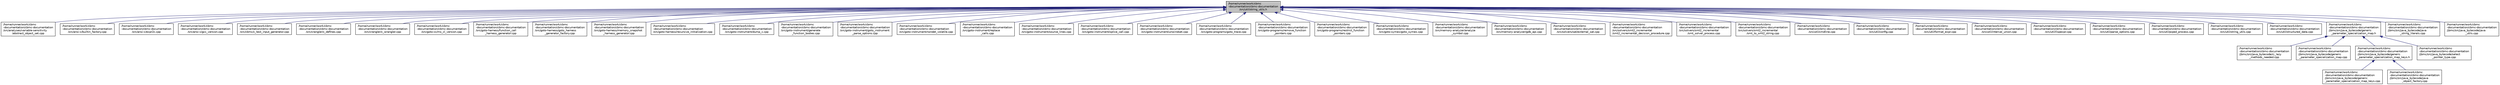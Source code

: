 digraph "/home/runner/work/cbmc-documentation/cbmc-documentation/src/util/string_utils.h"
{
 // LATEX_PDF_SIZE
  bgcolor="transparent";
  edge [fontname="Helvetica",fontsize="10",labelfontname="Helvetica",labelfontsize="10"];
  node [fontname="Helvetica",fontsize="10",shape=record];
  Node1 [label="/home/runner/work/cbmc\l-documentation/cbmc-documentation\l/src/util/string_utils.h",height=0.2,width=0.4,color="black", fillcolor="grey75", style="filled", fontcolor="black",tooltip=" "];
  Node1 -> Node2 [dir="back",color="midnightblue",fontsize="10",style="solid",fontname="Helvetica"];
  Node2 [label="/home/runner/work/cbmc\l-documentation/cbmc-documentation\l/src/analyses/variable-sensitivity\l/abstract_object_set.cpp",height=0.2,width=0.4,color="black",URL="$abstract__object__set_8cpp.html",tooltip=" "];
  Node1 -> Node3 [dir="back",color="midnightblue",fontsize="10",style="solid",fontname="Helvetica"];
  Node3 [label="/home/runner/work/cbmc\l-documentation/cbmc-documentation\l/src/ansi-c/builtin_factory.cpp",height=0.2,width=0.4,color="black",URL="$builtin__factory_8cpp.html",tooltip=" "];
  Node1 -> Node4 [dir="back",color="midnightblue",fontsize="10",style="solid",fontname="Helvetica"];
  Node4 [label="/home/runner/work/cbmc\l-documentation/cbmc-documentation\l/src/ansi-c/expr2c.cpp",height=0.2,width=0.4,color="black",URL="$expr2c_8cpp.html",tooltip=" "];
  Node1 -> Node5 [dir="back",color="midnightblue",fontsize="10",style="solid",fontname="Helvetica"];
  Node5 [label="/home/runner/work/cbmc\l-documentation/cbmc-documentation\l/src/ansi-c/gcc_version.cpp",height=0.2,width=0.4,color="black",URL="$gcc__version_8cpp.html",tooltip=" "];
  Node1 -> Node6 [dir="back",color="midnightblue",fontsize="10",style="solid",fontname="Helvetica"];
  Node6 [label="/home/runner/work/cbmc\l-documentation/cbmc-documentation\l/src/cbmc/c_test_input_generator.cpp",height=0.2,width=0.4,color="black",URL="$c__test__input__generator_8cpp.html",tooltip=" "];
  Node1 -> Node7 [dir="back",color="midnightblue",fontsize="10",style="solid",fontname="Helvetica"];
  Node7 [label="/home/runner/work/cbmc\l-documentation/cbmc-documentation\l/src/crangler/c_defines.cpp",height=0.2,width=0.4,color="black",URL="$c__defines_8cpp.html",tooltip=" "];
  Node1 -> Node8 [dir="back",color="midnightblue",fontsize="10",style="solid",fontname="Helvetica"];
  Node8 [label="/home/runner/work/cbmc\l-documentation/cbmc-documentation\l/src/crangler/c_wrangler.cpp",height=0.2,width=0.4,color="black",URL="$c__wrangler_8cpp.html",tooltip=" "];
  Node1 -> Node9 [dir="back",color="midnightblue",fontsize="10",style="solid",fontname="Helvetica"];
  Node9 [label="/home/runner/work/cbmc\l-documentation/cbmc-documentation\l/src/goto-cc/ms_cl_version.cpp",height=0.2,width=0.4,color="black",URL="$ms__cl__version_8cpp.html",tooltip=" "];
  Node1 -> Node10 [dir="back",color="midnightblue",fontsize="10",style="solid",fontname="Helvetica"];
  Node10 [label="/home/runner/work/cbmc\l-documentation/cbmc-documentation\l/src/goto-harness/function_call\l_harness_generator.cpp",height=0.2,width=0.4,color="black",URL="$function__call__harness__generator_8cpp.html",tooltip=" "];
  Node1 -> Node11 [dir="back",color="midnightblue",fontsize="10",style="solid",fontname="Helvetica"];
  Node11 [label="/home/runner/work/cbmc\l-documentation/cbmc-documentation\l/src/goto-harness/goto_harness\l_generator_factory.cpp",height=0.2,width=0.4,color="black",URL="$goto__harness__generator__factory_8cpp.html",tooltip=" "];
  Node1 -> Node12 [dir="back",color="midnightblue",fontsize="10",style="solid",fontname="Helvetica"];
  Node12 [label="/home/runner/work/cbmc\l-documentation/cbmc-documentation\l/src/goto-harness/memory_snapshot\l_harness_generator.cpp",height=0.2,width=0.4,color="black",URL="$memory__snapshot__harness__generator_8cpp.html",tooltip=" "];
  Node1 -> Node13 [dir="back",color="midnightblue",fontsize="10",style="solid",fontname="Helvetica"];
  Node13 [label="/home/runner/work/cbmc\l-documentation/cbmc-documentation\l/src/goto-harness/recursive_initialization.cpp",height=0.2,width=0.4,color="black",URL="$recursive__initialization_8cpp.html",tooltip=" "];
  Node1 -> Node14 [dir="back",color="midnightblue",fontsize="10",style="solid",fontname="Helvetica"];
  Node14 [label="/home/runner/work/cbmc\l-documentation/cbmc-documentation\l/src/goto-instrument/dump_c.cpp",height=0.2,width=0.4,color="black",URL="$dump__c_8cpp.html",tooltip=" "];
  Node1 -> Node15 [dir="back",color="midnightblue",fontsize="10",style="solid",fontname="Helvetica"];
  Node15 [label="/home/runner/work/cbmc\l-documentation/cbmc-documentation\l/src/goto-instrument/generate\l_function_bodies.cpp",height=0.2,width=0.4,color="black",URL="$generate__function__bodies_8cpp.html",tooltip=" "];
  Node1 -> Node16 [dir="back",color="midnightblue",fontsize="10",style="solid",fontname="Helvetica"];
  Node16 [label="/home/runner/work/cbmc\l-documentation/cbmc-documentation\l/src/goto-instrument/goto_instrument\l_parse_options.cpp",height=0.2,width=0.4,color="black",URL="$goto__instrument__parse__options_8cpp.html",tooltip=" "];
  Node1 -> Node17 [dir="back",color="midnightblue",fontsize="10",style="solid",fontname="Helvetica"];
  Node17 [label="/home/runner/work/cbmc\l-documentation/cbmc-documentation\l/src/goto-instrument/nondet_volatile.cpp",height=0.2,width=0.4,color="black",URL="$nondet__volatile_8cpp.html",tooltip=" "];
  Node1 -> Node18 [dir="back",color="midnightblue",fontsize="10",style="solid",fontname="Helvetica"];
  Node18 [label="/home/runner/work/cbmc\l-documentation/cbmc-documentation\l/src/goto-instrument/replace\l_calls.cpp",height=0.2,width=0.4,color="black",URL="$replace__calls_8cpp.html",tooltip=" "];
  Node1 -> Node19 [dir="back",color="midnightblue",fontsize="10",style="solid",fontname="Helvetica"];
  Node19 [label="/home/runner/work/cbmc\l-documentation/cbmc-documentation\l/src/goto-instrument/source_lines.cpp",height=0.2,width=0.4,color="black",URL="$source__lines_8cpp.html",tooltip=" "];
  Node1 -> Node20 [dir="back",color="midnightblue",fontsize="10",style="solid",fontname="Helvetica"];
  Node20 [label="/home/runner/work/cbmc\l-documentation/cbmc-documentation\l/src/goto-instrument/splice_call.cpp",height=0.2,width=0.4,color="black",URL="$splice__call_8cpp.html",tooltip=" "];
  Node1 -> Node21 [dir="back",color="midnightblue",fontsize="10",style="solid",fontname="Helvetica"];
  Node21 [label="/home/runner/work/cbmc\l-documentation/cbmc-documentation\l/src/goto-instrument/unwindset.cpp",height=0.2,width=0.4,color="black",URL="$unwindset_8cpp.html",tooltip=" "];
  Node1 -> Node22 [dir="back",color="midnightblue",fontsize="10",style="solid",fontname="Helvetica"];
  Node22 [label="/home/runner/work/cbmc\l-documentation/cbmc-documentation\l/src/goto-programs/goto_trace.cpp",height=0.2,width=0.4,color="black",URL="$goto__trace_8cpp.html",tooltip=" "];
  Node1 -> Node23 [dir="back",color="midnightblue",fontsize="10",style="solid",fontname="Helvetica"];
  Node23 [label="/home/runner/work/cbmc\l-documentation/cbmc-documentation\l/src/goto-programs/remove_function\l_pointers.cpp",height=0.2,width=0.4,color="black",URL="$remove__function__pointers_8cpp.html",tooltip=" "];
  Node1 -> Node24 [dir="back",color="midnightblue",fontsize="10",style="solid",fontname="Helvetica"];
  Node24 [label="/home/runner/work/cbmc\l-documentation/cbmc-documentation\l/src/goto-programs/restrict_function\l_pointers.cpp",height=0.2,width=0.4,color="black",URL="$restrict__function__pointers_8cpp.html",tooltip=" "];
  Node1 -> Node25 [dir="back",color="midnightblue",fontsize="10",style="solid",fontname="Helvetica"];
  Node25 [label="/home/runner/work/cbmc\l-documentation/cbmc-documentation\l/src/goto-symex/goto_symex.cpp",height=0.2,width=0.4,color="black",URL="$goto__symex_8cpp.html",tooltip=" "];
  Node1 -> Node26 [dir="back",color="midnightblue",fontsize="10",style="solid",fontname="Helvetica"];
  Node26 [label="/home/runner/work/cbmc\l-documentation/cbmc-documentation\l/src/memory-analyzer/analyze\l_symbol.cpp",height=0.2,width=0.4,color="black",URL="$analyze__symbol_8cpp.html",tooltip=" "];
  Node1 -> Node27 [dir="back",color="midnightblue",fontsize="10",style="solid",fontname="Helvetica"];
  Node27 [label="/home/runner/work/cbmc\l-documentation/cbmc-documentation\l/src/memory-analyzer/gdb_api.cpp",height=0.2,width=0.4,color="black",URL="$gdb__api_8cpp.html",tooltip=" "];
  Node1 -> Node28 [dir="back",color="midnightblue",fontsize="10",style="solid",fontname="Helvetica"];
  Node28 [label="/home/runner/work/cbmc\l-documentation/cbmc-documentation\l/src/solvers/sat/external_sat.cpp",height=0.2,width=0.4,color="black",URL="$external__sat_8cpp.html",tooltip=" "];
  Node1 -> Node29 [dir="back",color="midnightblue",fontsize="10",style="solid",fontname="Helvetica"];
  Node29 [label="/home/runner/work/cbmc\l-documentation/cbmc-documentation\l/src/solvers/smt2_incremental\l/smt2_incremental_decision_procedure.cpp",height=0.2,width=0.4,color="black",URL="$smt2__incremental__decision__procedure_8cpp.html",tooltip=" "];
  Node1 -> Node30 [dir="back",color="midnightblue",fontsize="10",style="solid",fontname="Helvetica"];
  Node30 [label="/home/runner/work/cbmc\l-documentation/cbmc-documentation\l/src/solvers/smt2_incremental\l/smt_solver_process.cpp",height=0.2,width=0.4,color="black",URL="$smt__solver__process_8cpp.html",tooltip=" "];
  Node1 -> Node31 [dir="back",color="midnightblue",fontsize="10",style="solid",fontname="Helvetica"];
  Node31 [label="/home/runner/work/cbmc\l-documentation/cbmc-documentation\l/src/solvers/smt2_incremental\l/smt_to_smt2_string.cpp",height=0.2,width=0.4,color="black",URL="$smt__to__smt2__string_8cpp.html",tooltip=" "];
  Node1 -> Node32 [dir="back",color="midnightblue",fontsize="10",style="solid",fontname="Helvetica"];
  Node32 [label="/home/runner/work/cbmc\l-documentation/cbmc-documentation\l/src/util/cmdline.cpp",height=0.2,width=0.4,color="black",URL="$cmdline_8cpp.html",tooltip=" "];
  Node1 -> Node33 [dir="back",color="midnightblue",fontsize="10",style="solid",fontname="Helvetica"];
  Node33 [label="/home/runner/work/cbmc\l-documentation/cbmc-documentation\l/src/util/config.cpp",height=0.2,width=0.4,color="black",URL="$config_8cpp.html",tooltip=" "];
  Node1 -> Node34 [dir="back",color="midnightblue",fontsize="10",style="solid",fontname="Helvetica"];
  Node34 [label="/home/runner/work/cbmc\l-documentation/cbmc-documentation\l/src/util/format_expr.cpp",height=0.2,width=0.4,color="black",URL="$format__expr_8cpp.html",tooltip=" "];
  Node1 -> Node35 [dir="back",color="midnightblue",fontsize="10",style="solid",fontname="Helvetica"];
  Node35 [label="/home/runner/work/cbmc\l-documentation/cbmc-documentation\l/src/util/interval_union.cpp",height=0.2,width=0.4,color="black",URL="$interval__union_8cpp.html",tooltip=" "];
  Node1 -> Node36 [dir="back",color="midnightblue",fontsize="10",style="solid",fontname="Helvetica"];
  Node36 [label="/home/runner/work/cbmc\l-documentation/cbmc-documentation\l/src/util/lispexpr.cpp",height=0.2,width=0.4,color="black",URL="$lispexpr_8cpp.html",tooltip=" "];
  Node1 -> Node37 [dir="back",color="midnightblue",fontsize="10",style="solid",fontname="Helvetica"];
  Node37 [label="/home/runner/work/cbmc\l-documentation/cbmc-documentation\l/src/util/parse_options.cpp",height=0.2,width=0.4,color="black",URL="$parse__options_8cpp.html",tooltip=" "];
  Node1 -> Node38 [dir="back",color="midnightblue",fontsize="10",style="solid",fontname="Helvetica"];
  Node38 [label="/home/runner/work/cbmc\l-documentation/cbmc-documentation\l/src/util/piped_process.cpp",height=0.2,width=0.4,color="black",URL="$piped__process_8cpp.html",tooltip=" "];
  Node1 -> Node39 [dir="back",color="midnightblue",fontsize="10",style="solid",fontname="Helvetica"];
  Node39 [label="/home/runner/work/cbmc\l-documentation/cbmc-documentation\l/src/util/string_utils.cpp",height=0.2,width=0.4,color="black",URL="$string__utils_8cpp.html",tooltip=" "];
  Node1 -> Node40 [dir="back",color="midnightblue",fontsize="10",style="solid",fontname="Helvetica"];
  Node40 [label="/home/runner/work/cbmc\l-documentation/cbmc-documentation\l/src/util/structured_data.cpp",height=0.2,width=0.4,color="black",URL="$structured__data_8cpp.html",tooltip=" "];
  Node1 -> Node41 [dir="back",color="midnightblue",fontsize="10",style="solid",fontname="Helvetica"];
  Node41 [label="/home/runner/work/cbmc\l-documentation/cbmc-documentation\l/jbmc/src/java_bytecode/generic\l_parameter_specialization_map.h",height=0.2,width=0.4,color="black",URL="$generic__parameter__specialization__map_8h.html",tooltip=" "];
  Node41 -> Node42 [dir="back",color="midnightblue",fontsize="10",style="solid",fontname="Helvetica"];
  Node42 [label="/home/runner/work/cbmc\l-documentation/cbmc-documentation\l/jbmc/src/java_bytecode/ci_lazy\l_methods_needed.cpp",height=0.2,width=0.4,color="black",URL="$ci__lazy__methods__needed_8cpp.html",tooltip=" "];
  Node41 -> Node43 [dir="back",color="midnightblue",fontsize="10",style="solid",fontname="Helvetica"];
  Node43 [label="/home/runner/work/cbmc\l-documentation/cbmc-documentation\l/jbmc/src/java_bytecode/generic\l_parameter_specialization_map.cpp",height=0.2,width=0.4,color="black",URL="$generic__parameter__specialization__map_8cpp.html",tooltip=" "];
  Node41 -> Node44 [dir="back",color="midnightblue",fontsize="10",style="solid",fontname="Helvetica"];
  Node44 [label="/home/runner/work/cbmc\l-documentation/cbmc-documentation\l/jbmc/src/java_bytecode/generic\l_parameter_specialization_map_keys.h",height=0.2,width=0.4,color="black",URL="$generic__parameter__specialization__map__keys_8h.html",tooltip="Author: Diffblue Ltd."];
  Node44 -> Node45 [dir="back",color="midnightblue",fontsize="10",style="solid",fontname="Helvetica"];
  Node45 [label="/home/runner/work/cbmc\l-documentation/cbmc-documentation\l/jbmc/src/java_bytecode/generic\l_parameter_specialization_map_keys.cpp",height=0.2,width=0.4,color="black",URL="$generic__parameter__specialization__map__keys_8cpp.html",tooltip=" "];
  Node44 -> Node46 [dir="back",color="midnightblue",fontsize="10",style="solid",fontname="Helvetica"];
  Node46 [label="/home/runner/work/cbmc\l-documentation/cbmc-documentation\l/jbmc/src/java_bytecode/java\l_object_factory.cpp",height=0.2,width=0.4,color="black",URL="$java__object__factory_8cpp.html",tooltip=" "];
  Node41 -> Node47 [dir="back",color="midnightblue",fontsize="10",style="solid",fontname="Helvetica"];
  Node47 [label="/home/runner/work/cbmc\l-documentation/cbmc-documentation\l/jbmc/src/java_bytecode/select\l_pointer_type.cpp",height=0.2,width=0.4,color="black",URL="$select__pointer__type_8cpp.html",tooltip=" "];
  Node1 -> Node48 [dir="back",color="midnightblue",fontsize="10",style="solid",fontname="Helvetica"];
  Node48 [label="/home/runner/work/cbmc\l-documentation/cbmc-documentation\l/jbmc/src/java_bytecode/java\l_string_literals.cpp",height=0.2,width=0.4,color="black",URL="$java__string__literals_8cpp.html",tooltip=" "];
  Node1 -> Node49 [dir="back",color="midnightblue",fontsize="10",style="solid",fontname="Helvetica"];
  Node49 [label="/home/runner/work/cbmc\l-documentation/cbmc-documentation\l/jbmc/src/java_bytecode/java\l_utils.cpp",height=0.2,width=0.4,color="black",URL="$java__utils_8cpp.html",tooltip=" "];
}
